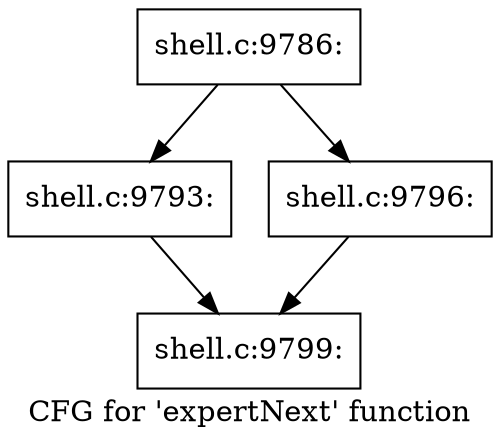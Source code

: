 digraph "CFG for 'expertNext' function" {
	label="CFG for 'expertNext' function";

	Node0x560276c24700 [shape=record,label="{shell.c:9786:}"];
	Node0x560276c24700 -> Node0x560276c2adf0;
	Node0x560276c24700 -> Node0x560276c2ae90;
	Node0x560276c2adf0 [shape=record,label="{shell.c:9793:}"];
	Node0x560276c2adf0 -> Node0x560276c2ae40;
	Node0x560276c2ae90 [shape=record,label="{shell.c:9796:}"];
	Node0x560276c2ae90 -> Node0x560276c2ae40;
	Node0x560276c2ae40 [shape=record,label="{shell.c:9799:}"];
}
